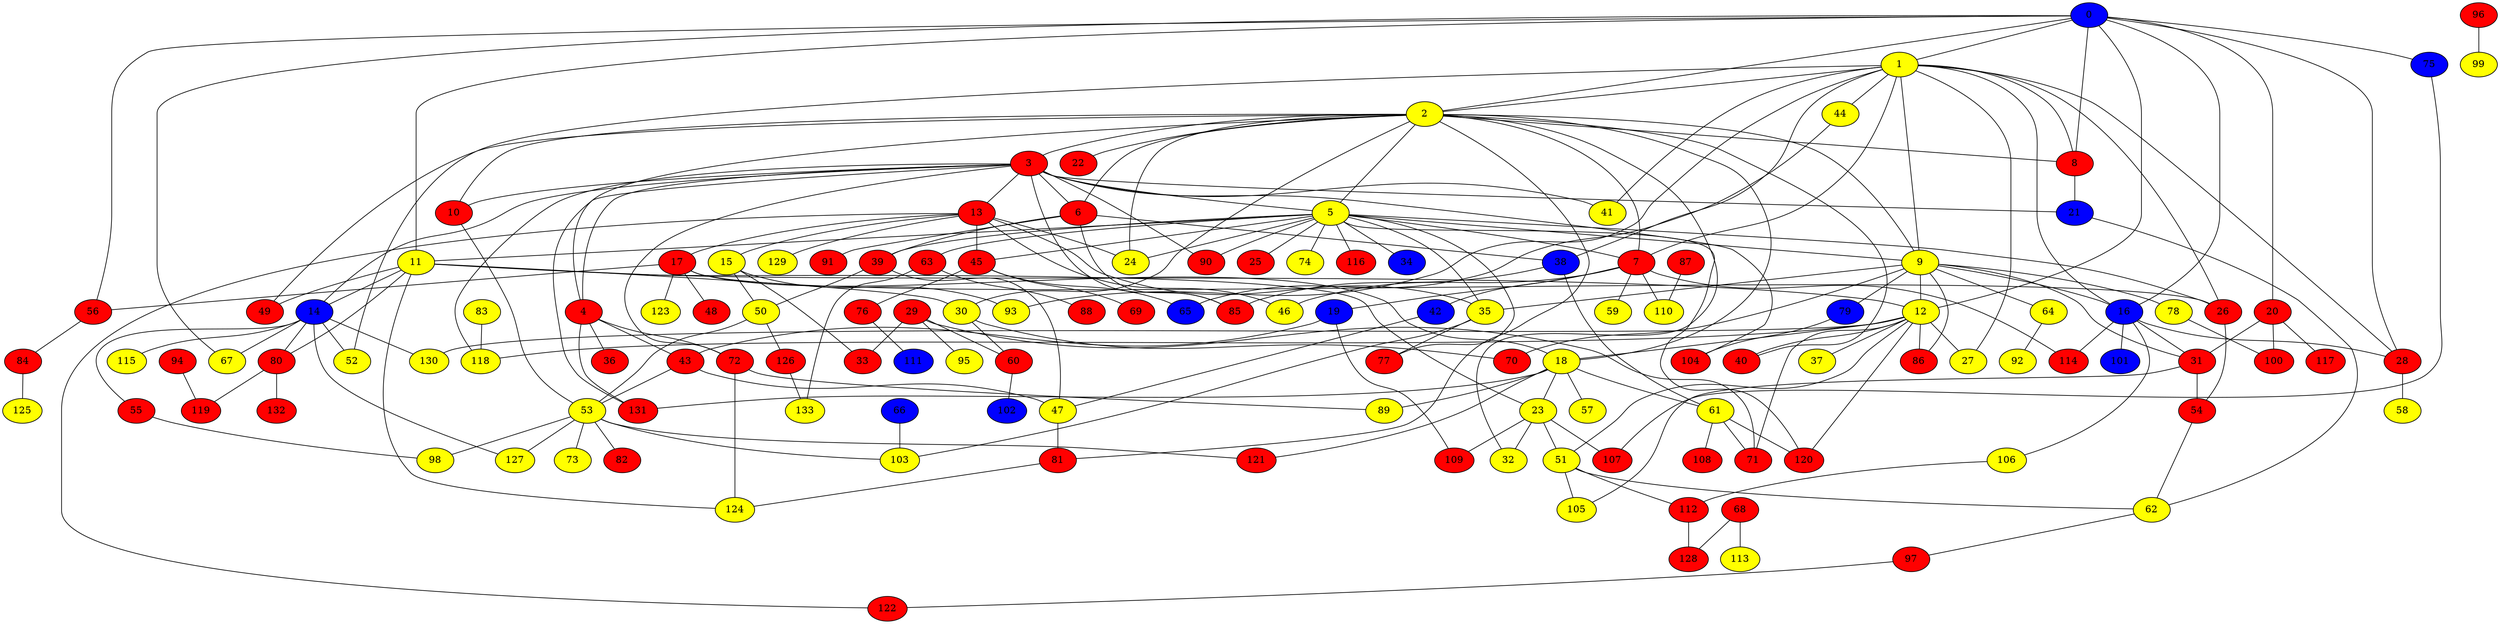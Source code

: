 graph {
0 [style = filled fillcolor = blue];
1 [style = filled fillcolor = yellow];
2 [style = filled fillcolor = yellow];
3 [style = filled fillcolor = red];
4 [style = filled fillcolor = red];
5 [style = filled fillcolor = yellow];
6 [style = filled fillcolor = red];
7 [style = filled fillcolor = red];
8 [style = filled fillcolor = red];
9 [style = filled fillcolor = yellow];
10 [style = filled fillcolor = red];
11 [style = filled fillcolor = yellow];
12 [style = filled fillcolor = yellow];
13 [style = filled fillcolor = red];
14 [style = filled fillcolor = blue];
15 [style = filled fillcolor = yellow];
16 [style = filled fillcolor = blue];
17 [style = filled fillcolor = red];
18 [style = filled fillcolor = yellow];
19 [style = filled fillcolor = blue];
20 [style = filled fillcolor = red];
21 [style = filled fillcolor = blue];
22 [style = filled fillcolor = red];
23 [style = filled fillcolor = yellow];
24 [style = filled fillcolor = yellow];
25 [style = filled fillcolor = red];
26 [style = filled fillcolor = red];
27 [style = filled fillcolor = yellow];
28 [style = filled fillcolor = red];
29 [style = filled fillcolor = red];
30 [style = filled fillcolor = yellow];
31 [style = filled fillcolor = red];
32 [style = filled fillcolor = yellow];
33 [style = filled fillcolor = red];
34 [style = filled fillcolor = blue];
35 [style = filled fillcolor = yellow];
36 [style = filled fillcolor = red];
37 [style = filled fillcolor = yellow];
38 [style = filled fillcolor = blue];
39 [style = filled fillcolor = red];
40 [style = filled fillcolor = red];
41 [style = filled fillcolor = yellow];
42 [style = filled fillcolor = blue];
43 [style = filled fillcolor = red];
44 [style = filled fillcolor = yellow];
45 [style = filled fillcolor = red];
46 [style = filled fillcolor = yellow];
47 [style = filled fillcolor = yellow];
48 [style = filled fillcolor = red];
49 [style = filled fillcolor = red];
50 [style = filled fillcolor = yellow];
51 [style = filled fillcolor = yellow];
52 [style = filled fillcolor = yellow];
53 [style = filled fillcolor = yellow];
54 [style = filled fillcolor = red];
55 [style = filled fillcolor = red];
56 [style = filled fillcolor = red];
57 [style = filled fillcolor = yellow];
58 [style = filled fillcolor = yellow];
59 [style = filled fillcolor = yellow];
60 [style = filled fillcolor = red];
61 [style = filled fillcolor = yellow];
62 [style = filled fillcolor = yellow];
63 [style = filled fillcolor = red];
64 [style = filled fillcolor = yellow];
65 [style = filled fillcolor = blue];
66 [style = filled fillcolor = blue];
67 [style = filled fillcolor = yellow];
68 [style = filled fillcolor = red];
69 [style = filled fillcolor = red];
70 [style = filled fillcolor = red];
71 [style = filled fillcolor = red];
72 [style = filled fillcolor = red];
73 [style = filled fillcolor = yellow];
74 [style = filled fillcolor = yellow];
75 [style = filled fillcolor = blue];
76 [style = filled fillcolor = red];
77 [style = filled fillcolor = red];
78 [style = filled fillcolor = yellow];
79 [style = filled fillcolor = blue];
80 [style = filled fillcolor = red];
81 [style = filled fillcolor = red];
82 [style = filled fillcolor = red];
83 [style = filled fillcolor = yellow];
84 [style = filled fillcolor = red];
85 [style = filled fillcolor = red];
86 [style = filled fillcolor = red];
87 [style = filled fillcolor = red];
88 [style = filled fillcolor = red];
89 [style = filled fillcolor = yellow];
90 [style = filled fillcolor = red];
91 [style = filled fillcolor = red];
92 [style = filled fillcolor = yellow];
93 [style = filled fillcolor = yellow];
94 [style = filled fillcolor = red];
95 [style = filled fillcolor = yellow];
96 [style = filled fillcolor = red];
97 [style = filled fillcolor = red];
98 [style = filled fillcolor = yellow];
99 [style = filled fillcolor = yellow];
100 [style = filled fillcolor = red];
101 [style = filled fillcolor = blue];
102 [style = filled fillcolor = blue];
103 [style = filled fillcolor = yellow];
104 [style = filled fillcolor = red];
105 [style = filled fillcolor = yellow];
106 [style = filled fillcolor = yellow];
107 [style = filled fillcolor = red];
108 [style = filled fillcolor = red];
109 [style = filled fillcolor = red];
110 [style = filled fillcolor = yellow];
111 [style = filled fillcolor = blue];
112 [style = filled fillcolor = red];
113 [style = filled fillcolor = yellow];
114 [style = filled fillcolor = red];
115 [style = filled fillcolor = yellow];
116 [style = filled fillcolor = red];
117 [style = filled fillcolor = red];
118 [style = filled fillcolor = yellow];
119 [style = filled fillcolor = red];
120 [style = filled fillcolor = red];
121 [style = filled fillcolor = red];
122 [style = filled fillcolor = red];
123 [style = filled fillcolor = yellow];
124 [style = filled fillcolor = yellow];
125 [style = filled fillcolor = yellow];
126 [style = filled fillcolor = red];
127 [style = filled fillcolor = yellow];
128 [style = filled fillcolor = red];
129 [style = filled fillcolor = yellow];
130 [style = filled fillcolor = yellow];
131 [style = filled fillcolor = red];
132 [style = filled fillcolor = red];
133 [style = filled fillcolor = yellow];
0 -- 11;
0 -- 8;
0 -- 2;
0 -- 1;
0 -- 12;
0 -- 16;
0 -- 20;
0 -- 28;
0 -- 56;
0 -- 67;
0 -- 75;
1 -- 2;
1 -- 7;
1 -- 8;
1 -- 9;
1 -- 16;
1 -- 26;
1 -- 27;
1 -- 28;
1 -- 38;
1 -- 41;
1 -- 44;
1 -- 52;
1 -- 93;
2 -- 3;
2 -- 4;
2 -- 5;
2 -- 6;
2 -- 7;
2 -- 8;
2 -- 9;
2 -- 10;
2 -- 18;
2 -- 22;
2 -- 24;
2 -- 30;
2 -- 32;
2 -- 40;
2 -- 49;
2 -- 81;
3 -- 4;
3 -- 5;
3 -- 6;
3 -- 10;
3 -- 13;
3 -- 14;
3 -- 21;
3 -- 41;
3 -- 72;
3 -- 85;
3 -- 90;
3 -- 104;
3 -- 118;
3 -- 131;
4 -- 36;
4 -- 43;
4 -- 72;
4 -- 131;
5 -- 7;
5 -- 9;
5 -- 11;
5 -- 24;
5 -- 25;
5 -- 26;
5 -- 34;
5 -- 35;
5 -- 39;
5 -- 45;
5 -- 63;
5 -- 74;
5 -- 77;
5 -- 90;
5 -- 116;
5 -- 120;
6 -- 38;
6 -- 39;
6 -- 85;
6 -- 91;
7 -- 19;
7 -- 42;
7 -- 46;
7 -- 59;
7 -- 110;
7 -- 114;
8 -- 21;
9 -- 12;
9 -- 16;
9 -- 31;
9 -- 35;
9 -- 64;
9 -- 70;
9 -- 78;
9 -- 79;
9 -- 86;
10 -- 53;
11 -- 12;
11 -- 14;
11 -- 23;
11 -- 30;
11 -- 49;
11 -- 80;
11 -- 124;
12 -- 18;
12 -- 27;
12 -- 37;
12 -- 40;
12 -- 51;
12 -- 71;
12 -- 86;
12 -- 118;
12 -- 120;
12 -- 130;
13 -- 15;
13 -- 17;
13 -- 24;
13 -- 35;
13 -- 45;
13 -- 46;
13 -- 122;
13 -- 129;
14 -- 52;
14 -- 55;
14 -- 67;
14 -- 80;
14 -- 115;
14 -- 127;
14 -- 130;
15 -- 33;
15 -- 50;
15 -- 93;
16 -- 28;
16 -- 31;
16 -- 101;
16 -- 106;
16 -- 114;
17 -- 18;
17 -- 26;
17 -- 48;
17 -- 56;
17 -- 123;
18 -- 23;
18 -- 57;
18 -- 61;
18 -- 89;
18 -- 121;
18 -- 131;
19 -- 43;
19 -- 109;
20 -- 31;
20 -- 100;
20 -- 117;
21 -- 62;
23 -- 32;
23 -- 51;
23 -- 107;
23 -- 109;
26 -- 54;
28 -- 58;
29 -- 33;
29 -- 60;
29 -- 71;
29 -- 95;
30 -- 60;
30 -- 70;
31 -- 54;
31 -- 105;
35 -- 77;
35 -- 103;
38 -- 61;
38 -- 85;
39 -- 47;
39 -- 50;
42 -- 47;
43 -- 47;
43 -- 53;
44 -- 65;
45 -- 65;
45 -- 69;
45 -- 76;
47 -- 81;
50 -- 53;
50 -- 126;
51 -- 62;
51 -- 105;
51 -- 112;
53 -- 73;
53 -- 82;
53 -- 98;
53 -- 103;
53 -- 121;
53 -- 127;
54 -- 62;
55 -- 98;
56 -- 84;
60 -- 102;
61 -- 71;
61 -- 108;
61 -- 120;
62 -- 97;
63 -- 88;
63 -- 133;
64 -- 92;
66 -- 103;
68 -- 113;
68 -- 128;
72 -- 89;
72 -- 124;
75 -- 107;
76 -- 111;
78 -- 100;
79 -- 104;
80 -- 119;
80 -- 132;
81 -- 124;
83 -- 118;
84 -- 125;
87 -- 110;
94 -- 119;
96 -- 99;
97 -- 122;
106 -- 112;
112 -- 128;
126 -- 133;
}
